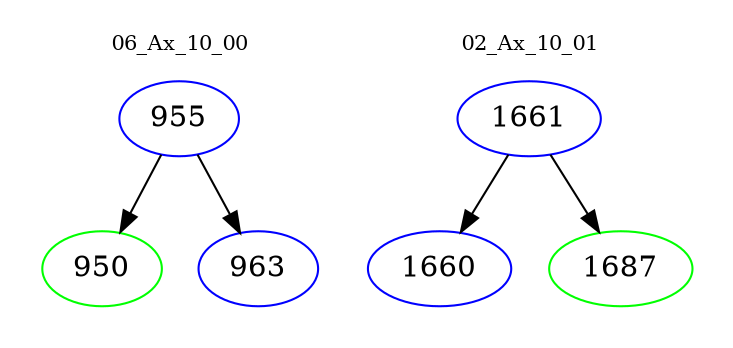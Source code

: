 digraph{
subgraph cluster_0 {
color = white
label = "06_Ax_10_00";
fontsize=10;
T0_955 [label="955", color="blue"]
T0_955 -> T0_950 [color="black"]
T0_950 [label="950", color="green"]
T0_955 -> T0_963 [color="black"]
T0_963 [label="963", color="blue"]
}
subgraph cluster_1 {
color = white
label = "02_Ax_10_01";
fontsize=10;
T1_1661 [label="1661", color="blue"]
T1_1661 -> T1_1660 [color="black"]
T1_1660 [label="1660", color="blue"]
T1_1661 -> T1_1687 [color="black"]
T1_1687 [label="1687", color="green"]
}
}
